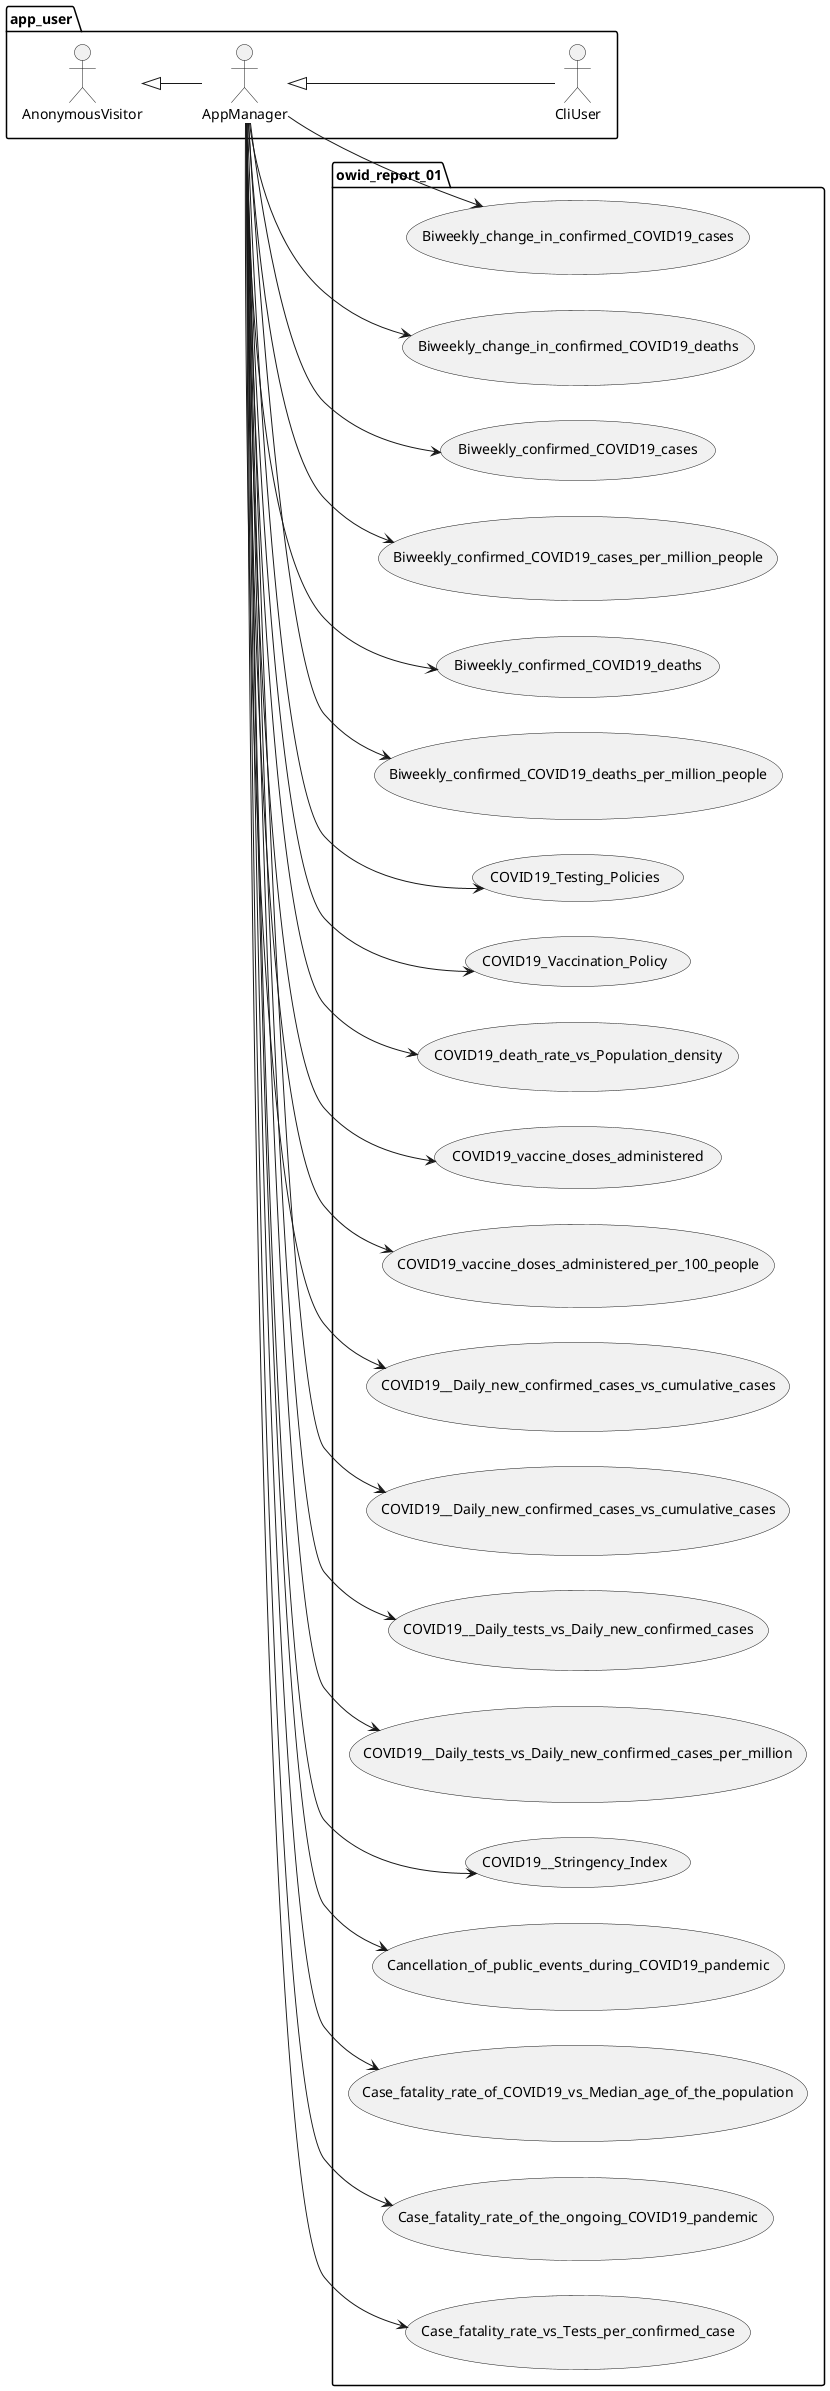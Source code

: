 @startuml
left to right direction

package app_user {
	actor AnonymousVisitor as av
	actor AppManager as am
	actor CliUser as cu

	av <|-- am
	am <|-- cu
}

package owid_report_01 {
    usecase Biweekly_change_in_confirmed_COVID19_cases as UC200
    usecase Biweekly_change_in_confirmed_COVID19_deaths as UC201
    usecase Biweekly_confirmed_COVID19_cases as UC202
    usecase Biweekly_confirmed_COVID19_cases_per_million_people as UC203
    usecase Biweekly_confirmed_COVID19_deaths as UC204
    usecase Biweekly_confirmed_COVID19_deaths_per_million_people as UC205
    usecase COVID19_Testing_Policies as UC206
    usecase COVID19_Vaccination_Policy as UC207
    usecase COVID19_death_rate_vs_Population_density as UC208
    usecase COVID19_vaccine_doses_administered as UC209
    usecase COVID19_vaccine_doses_administered_per_100_people as UC210
    usecase COVID19__Daily_new_confirmed_cases_vs_cumulative_cases as UC211
    usecase COVID19__Daily_new_confirmed_cases_vs_cumulative_cases as UC212
    usecase COVID19__Daily_tests_vs_Daily_new_confirmed_cases as UC213
    usecase COVID19__Daily_tests_vs_Daily_new_confirmed_cases_per_million as UC214
    usecase COVID19__Stringency_Index as UC215
    usecase Cancellation_of_public_events_during_COVID19_pandemic as UC216
    usecase Case_fatality_rate_of_COVID19_vs_Median_age_of_the_population as UC217
    usecase Case_fatality_rate_of_the_ongoing_COVID19_pandemic as UC218
    usecase Case_fatality_rate_vs_Tests_per_confirmed_case as UC219
}
am --> UC200
am --> UC201
am --> UC202
am --> UC203
am --> UC204
am --> UC205
am --> UC206
am --> UC207
am --> UC208
am --> UC209
am --> UC210
am --> UC211
am --> UC212
am --> UC213
am --> UC214
am --> UC215
am --> UC216
am --> UC217
am --> UC218
am --> UC219
@enduml
